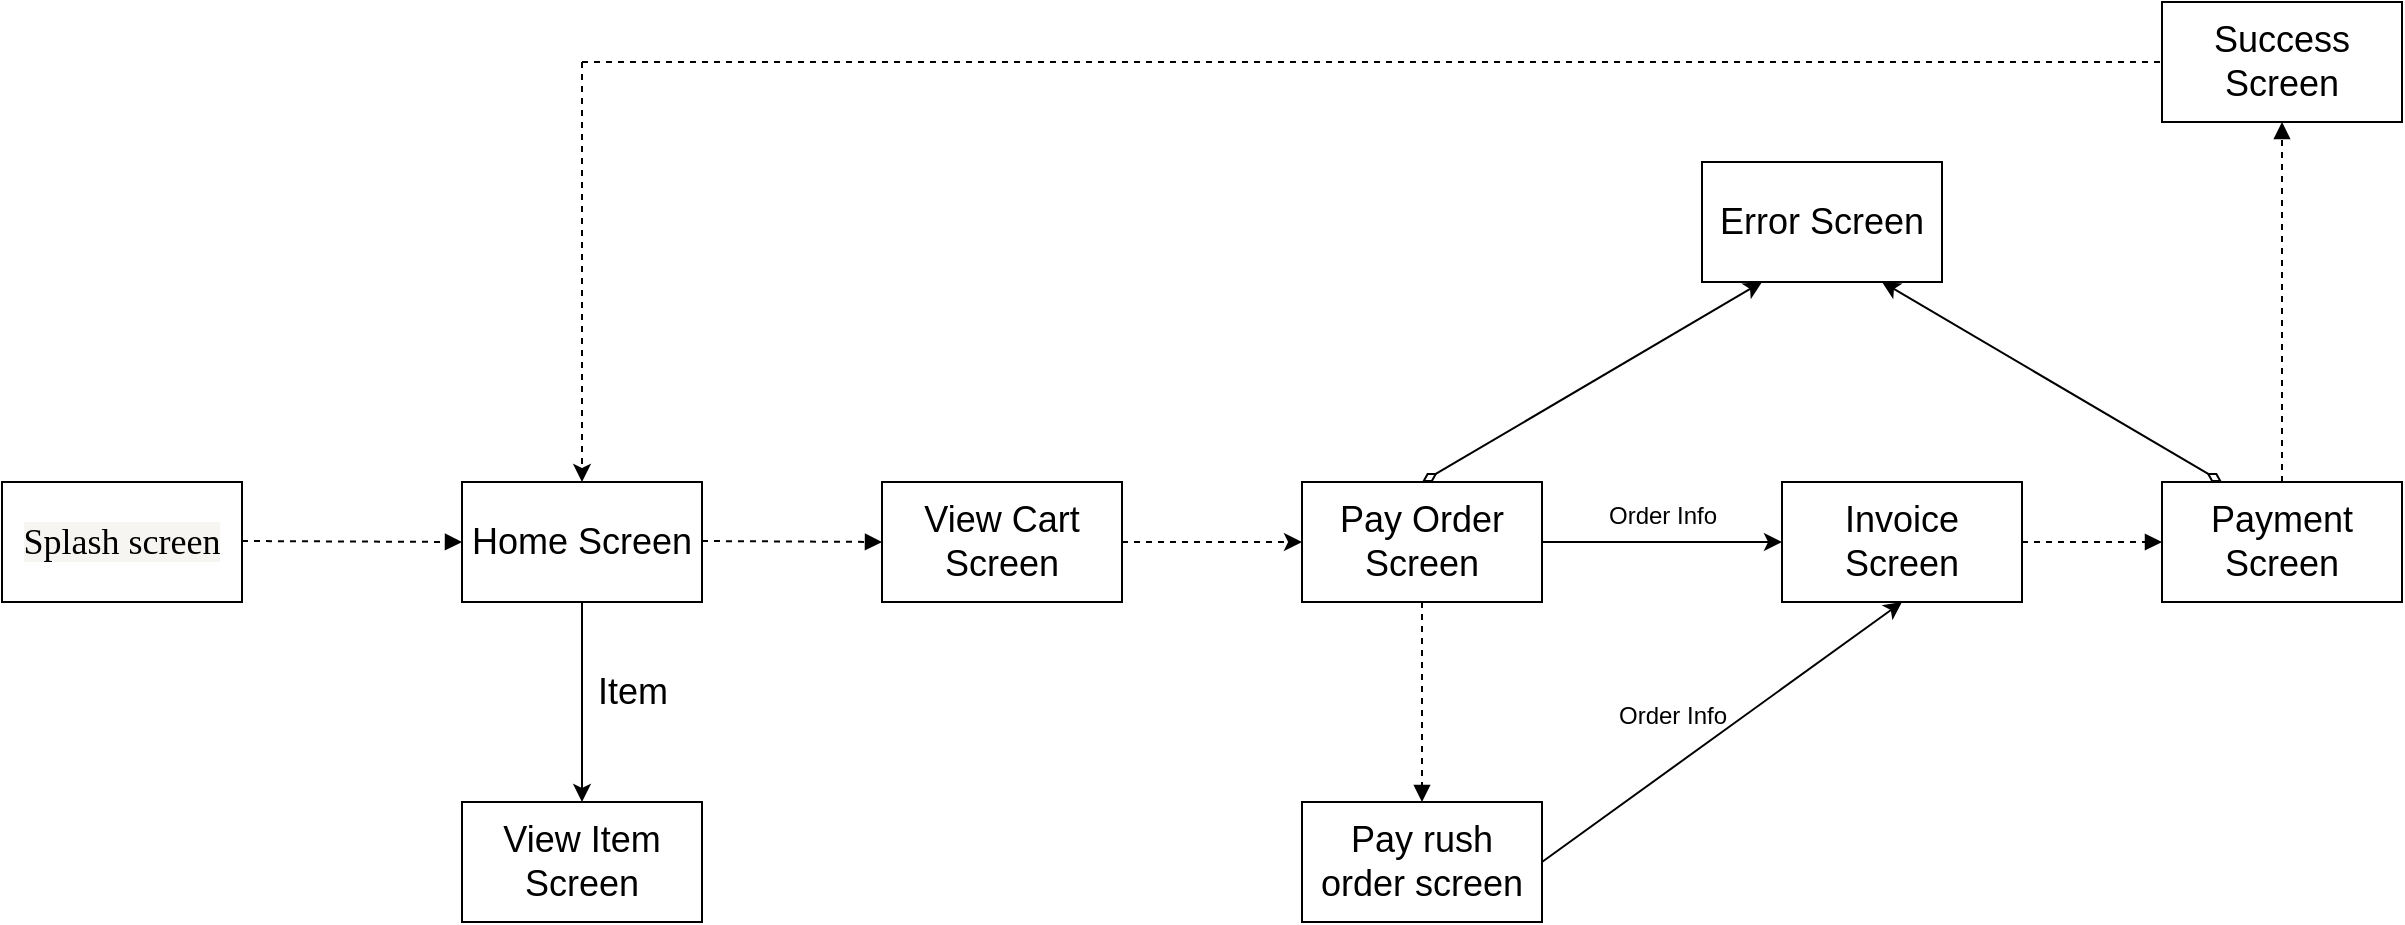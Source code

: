 <mxfile version="15.6.6" type="google" pages="2"><diagram id="YRl8Bmb6-SiiV_qK-p_2" name="Page-1"><mxGraphModel dx="1533" dy="1533" grid="1" gridSize="10" guides="1" tooltips="1" connect="1" arrows="1" fold="1" page="1" pageScale="1" pageWidth="850" pageHeight="1100" math="0" shadow="0"><root><mxCell id="0"/><mxCell id="1" parent="0"/><mxCell id="8_14y-Rwx8pgvGBOAPuN-1" value="&lt;font style=&quot;font-size: 18px&quot;&gt;Home Screen&lt;/font&gt;" style="rounded=0;whiteSpace=wrap;html=1;" parent="1" vertex="1"><mxGeometry x="130" y="160" width="120" height="60" as="geometry"/></mxCell><mxCell id="8_14y-Rwx8pgvGBOAPuN-3" value="View Cart Screen" style="rounded=0;whiteSpace=wrap;html=1;fontSize=18;" parent="1" vertex="1"><mxGeometry x="340" y="160" width="120" height="60" as="geometry"/></mxCell><mxCell id="8_14y-Rwx8pgvGBOAPuN-12" value="" style="html=1;verticalAlign=bottom;labelBackgroundColor=none;endArrow=block;endFill=1;dashed=1;rounded=0;fontSize=18;" parent="1" edge="1"><mxGeometry width="160" relative="1" as="geometry"><mxPoint x="250" y="189.5" as="sourcePoint"/><mxPoint x="340" y="190" as="targetPoint"/></mxGeometry></mxCell><mxCell id="8_14y-Rwx8pgvGBOAPuN-13" value="Pay Order Screen" style="rounded=0;whiteSpace=wrap;html=1;fontSize=18;fillColor=default;strokeColor=default;fontColor=default;" parent="1" vertex="1"><mxGeometry x="550" y="160" width="120" height="60" as="geometry"/></mxCell><mxCell id="8_14y-Rwx8pgvGBOAPuN-15" value="Invoice Screen&lt;br&gt;" style="rounded=0;whiteSpace=wrap;html=1;fontSize=18;fillColor=default;strokeColor=default;fontColor=default;" parent="1" vertex="1"><mxGeometry x="790" y="160" width="120" height="60" as="geometry"/></mxCell><mxCell id="8_14y-Rwx8pgvGBOAPuN-16" value="Payment Screen&lt;br&gt;" style="rounded=0;whiteSpace=wrap;html=1;fontSize=18;" parent="1" vertex="1"><mxGeometry x="980" y="160" width="120" height="60" as="geometry"/></mxCell><mxCell id="8_14y-Rwx8pgvGBOAPuN-19" value="" style="html=1;verticalAlign=bottom;labelBackgroundColor=none;endArrow=block;endFill=1;dashed=1;rounded=0;fontSize=18;exitX=1;exitY=0.5;exitDx=0;exitDy=0;" parent="1" source="8_14y-Rwx8pgvGBOAPuN-15" edge="1"><mxGeometry width="160" relative="1" as="geometry"><mxPoint x="890" y="189.5" as="sourcePoint"/><mxPoint x="980" y="190" as="targetPoint"/></mxGeometry></mxCell><mxCell id="8_14y-Rwx8pgvGBOAPuN-22" value="Success Screen&lt;br&gt;" style="rounded=0;whiteSpace=wrap;html=1;fontSize=18;fillColor=default;strokeColor=default;fontColor=default;" parent="1" vertex="1"><mxGeometry x="980" y="-80" width="120" height="60" as="geometry"/></mxCell><mxCell id="8_14y-Rwx8pgvGBOAPuN-23" value="" style="html=1;verticalAlign=bottom;labelBackgroundColor=none;endArrow=block;endFill=1;dashed=1;rounded=0;fontSize=18;exitX=0.5;exitY=0;exitDx=0;exitDy=0;entryX=0.5;entryY=1;entryDx=0;entryDy=0;" parent="1" source="8_14y-Rwx8pgvGBOAPuN-16" target="8_14y-Rwx8pgvGBOAPuN-22" edge="1"><mxGeometry width="160" relative="1" as="geometry"><mxPoint x="990" y="110" as="sourcePoint"/><mxPoint x="1090" y="110" as="targetPoint"/></mxGeometry></mxCell><mxCell id="8_14y-Rwx8pgvGBOAPuN-27" value="&lt;span style=&quot;font-family: &amp;#34;cambria&amp;#34; , serif ; text-align: left ; background-color: rgb(247 , 245 , 242)&quot;&gt;&lt;font style=&quot;font-size: 18px&quot;&gt;Splash screen&lt;/font&gt;&lt;/span&gt;" style="rounded=0;whiteSpace=wrap;html=1;fontSize=18;" parent="1" vertex="1"><mxGeometry x="-100" y="160" width="120" height="60" as="geometry"/></mxCell><mxCell id="8_14y-Rwx8pgvGBOAPuN-28" value="" style="html=1;verticalAlign=bottom;labelBackgroundColor=none;endArrow=block;endFill=1;dashed=1;rounded=0;fontSize=18;" parent="1" edge="1"><mxGeometry width="160" relative="1" as="geometry"><mxPoint x="20" y="189.5" as="sourcePoint"/><mxPoint x="130" y="190" as="targetPoint"/></mxGeometry></mxCell><mxCell id="8_14y-Rwx8pgvGBOAPuN-31" value="View Item Screen&lt;br&gt;" style="rounded=0;whiteSpace=wrap;html=1;fontSize=18;" parent="1" vertex="1"><mxGeometry x="130" y="320" width="120" height="60" as="geometry"/></mxCell><mxCell id="8_14y-Rwx8pgvGBOAPuN-32" value="" style="endArrow=classic;html=1;rounded=0;fontSize=18;exitX=0.5;exitY=1;exitDx=0;exitDy=0;entryX=0.5;entryY=0;entryDx=0;entryDy=0;" parent="1" source="8_14y-Rwx8pgvGBOAPuN-1" target="8_14y-Rwx8pgvGBOAPuN-31" edge="1"><mxGeometry width="50" height="50" relative="1" as="geometry"><mxPoint x="300" y="280" as="sourcePoint"/><mxPoint x="350" y="230" as="targetPoint"/></mxGeometry></mxCell><mxCell id="8_14y-Rwx8pgvGBOAPuN-33" value="Item&lt;br&gt;" style="text;html=1;align=center;verticalAlign=middle;resizable=0;points=[];autosize=1;strokeColor=none;fillColor=none;fontSize=18;" parent="1" vertex="1"><mxGeometry x="190" y="250" width="50" height="30" as="geometry"/></mxCell><mxCell id="RVkXcHbulM3ImP7AyOk--1" value="&lt;font style=&quot;font-size: 18px&quot;&gt;Pay rush order screen&lt;/font&gt;" style="rounded=0;whiteSpace=wrap;html=1;fillColor=default;strokeColor=default;fontColor=default;" vertex="1" parent="1"><mxGeometry x="550" y="320" width="120" height="60" as="geometry"/></mxCell><mxCell id="RVkXcHbulM3ImP7AyOk--5" value="" style="endArrow=classic;html=1;rounded=0;labelBackgroundColor=default;fontSize=18;fontColor=default;strokeColor=default;dashed=1;exitX=1;exitY=0.5;exitDx=0;exitDy=0;entryX=0;entryY=0.5;entryDx=0;entryDy=0;" edge="1" parent="1" source="8_14y-Rwx8pgvGBOAPuN-3" target="8_14y-Rwx8pgvGBOAPuN-13"><mxGeometry width="50" height="50" relative="1" as="geometry"><mxPoint x="490" y="240" as="sourcePoint"/><mxPoint x="540" y="190" as="targetPoint"/></mxGeometry></mxCell><mxCell id="RVkXcHbulM3ImP7AyOk--7" value="" style="html=1;verticalAlign=bottom;labelBackgroundColor=none;endArrow=block;endFill=1;dashed=1;rounded=0;fontSize=18;strokeColor=default;fontColor=default;entryX=0.5;entryY=0;entryDx=0;entryDy=0;exitX=0.5;exitY=1;exitDx=0;exitDy=0;" edge="1" parent="1" source="8_14y-Rwx8pgvGBOAPuN-13" target="RVkXcHbulM3ImP7AyOk--1"><mxGeometry width="160" relative="1" as="geometry"><mxPoint x="260" y="199.5" as="sourcePoint"/><mxPoint x="350" y="200" as="targetPoint"/></mxGeometry></mxCell><mxCell id="RVkXcHbulM3ImP7AyOk--8" value="" style="endArrow=classic;html=1;rounded=0;labelBackgroundColor=default;fontSize=18;fontColor=default;strokeColor=default;exitX=1;exitY=0.5;exitDx=0;exitDy=0;entryX=0;entryY=0.5;entryDx=0;entryDy=0;" edge="1" parent="1" source="8_14y-Rwx8pgvGBOAPuN-13" target="8_14y-Rwx8pgvGBOAPuN-15"><mxGeometry width="50" height="50" relative="1" as="geometry"><mxPoint x="710" y="240" as="sourcePoint"/><mxPoint x="760" y="190" as="targetPoint"/></mxGeometry></mxCell><mxCell id="RVkXcHbulM3ImP7AyOk--9" value="&lt;font style=&quot;font-size: 12px&quot;&gt;Order Info&lt;/font&gt;" style="text;html=1;align=center;verticalAlign=middle;resizable=0;points=[];autosize=1;strokeColor=none;fillColor=none;fontSize=18;fontColor=default;" vertex="1" parent="1"><mxGeometry x="695" y="160" width="70" height="30" as="geometry"/></mxCell><mxCell id="RVkXcHbulM3ImP7AyOk--11" value="" style="endArrow=classic;html=1;rounded=0;labelBackgroundColor=default;fontSize=18;fontColor=default;strokeColor=default;exitX=1;exitY=0.5;exitDx=0;exitDy=0;entryX=0.5;entryY=1;entryDx=0;entryDy=0;" edge="1" parent="1" source="RVkXcHbulM3ImP7AyOk--1" target="8_14y-Rwx8pgvGBOAPuN-15"><mxGeometry width="50" height="50" relative="1" as="geometry"><mxPoint x="680" y="200" as="sourcePoint"/><mxPoint x="800" y="200" as="targetPoint"/></mxGeometry></mxCell><mxCell id="RVkXcHbulM3ImP7AyOk--12" value="&lt;font style=&quot;font-size: 12px&quot;&gt;Order Info&lt;/font&gt;" style="text;html=1;align=center;verticalAlign=middle;resizable=0;points=[];autosize=1;strokeColor=none;fillColor=none;fontSize=18;fontColor=default;" vertex="1" parent="1"><mxGeometry x="700" y="260" width="70" height="30" as="geometry"/></mxCell><mxCell id="RVkXcHbulM3ImP7AyOk--17" value="" style="endArrow=none;html=1;rounded=0;labelBackgroundColor=default;fontSize=12;fontColor=default;strokeColor=default;entryX=0;entryY=0.5;entryDx=0;entryDy=0;dashed=1;" edge="1" parent="1" target="8_14y-Rwx8pgvGBOAPuN-22"><mxGeometry width="50" height="50" relative="1" as="geometry"><mxPoint x="190" y="-50" as="sourcePoint"/><mxPoint x="550" y="-40" as="targetPoint"/></mxGeometry></mxCell><mxCell id="RVkXcHbulM3ImP7AyOk--18" value="" style="endArrow=classic;html=1;rounded=0;labelBackgroundColor=default;fontSize=12;fontColor=default;strokeColor=default;entryX=0.5;entryY=0;entryDx=0;entryDy=0;dashed=1;" edge="1" parent="1" target="8_14y-Rwx8pgvGBOAPuN-1"><mxGeometry width="50" height="50" relative="1" as="geometry"><mxPoint x="190" y="-50" as="sourcePoint"/><mxPoint x="470" y="70" as="targetPoint"/></mxGeometry></mxCell><mxCell id="RVkXcHbulM3ImP7AyOk--20" value="&lt;font style=&quot;font-size: 18px&quot;&gt;Error Screen&lt;/font&gt;" style="rounded=0;whiteSpace=wrap;html=1;fontSize=12;fontColor=default;strokeColor=default;fillColor=default;" vertex="1" parent="1"><mxGeometry x="750" width="120" height="60" as="geometry"/></mxCell><mxCell id="RVkXcHbulM3ImP7AyOk--21" value="" style="endArrow=classic;html=1;rounded=0;labelBackgroundColor=default;fontSize=18;fontColor=default;strokeColor=default;exitX=0.5;exitY=0;exitDx=0;exitDy=0;entryX=0.25;entryY=1;entryDx=0;entryDy=0;startArrow=diamondThin;startFill=0;" edge="1" parent="1" source="8_14y-Rwx8pgvGBOAPuN-13" target="RVkXcHbulM3ImP7AyOk--20"><mxGeometry width="50" height="50" relative="1" as="geometry"><mxPoint x="730" y="150" as="sourcePoint"/><mxPoint x="780" y="100" as="targetPoint"/></mxGeometry></mxCell><mxCell id="RVkXcHbulM3ImP7AyOk--22" value="" style="endArrow=classic;html=1;rounded=0;labelBackgroundColor=default;fontSize=18;fontColor=default;strokeColor=default;entryX=0.75;entryY=1;entryDx=0;entryDy=0;startArrow=diamondThin;startFill=0;exitX=0.25;exitY=0;exitDx=0;exitDy=0;" edge="1" parent="1" source="8_14y-Rwx8pgvGBOAPuN-16" target="RVkXcHbulM3ImP7AyOk--20"><mxGeometry width="50" height="50" relative="1" as="geometry"><mxPoint x="650" y="150" as="sourcePoint"/><mxPoint x="790" y="70" as="targetPoint"/></mxGeometry></mxCell></root></mxGraphModel></diagram><diagram id="J5ggolktg7uJZdSn78d_" name="Page-2"><mxGraphModel dx="1773" dy="378" grid="1" gridSize="10" guides="1" tooltips="1" connect="1" arrows="1" fold="1" page="1" pageScale="1" pageWidth="850" pageHeight="1100" math="0" shadow="0"><root><mxCell id="2yY_79QcvdOm20kSz3Cy-0"/><mxCell id="2yY_79QcvdOm20kSz3Cy-1" parent="2yY_79QcvdOm20kSz3Cy-0"/><mxCell id="2yY_79QcvdOm20kSz3Cy-5" value="&lt;p style=&quot;margin: 0px ; margin-top: 4px ; text-align: center&quot;&gt;&lt;i&gt;&amp;lt;&amp;lt;Interface&amp;gt;&amp;gt;&lt;/i&gt;&lt;br&gt;&lt;b&gt;InterfaceInterbank&lt;/b&gt;&lt;/p&gt;&lt;hr size=&quot;1&quot;&gt;&lt;p style=&quot;margin: 0px ; margin-left: 4px&quot;&gt;+ payOrder(orderInfo): payment transaction&lt;br&gt;&lt;br&gt;&lt;/p&gt;" style="verticalAlign=top;align=left;overflow=fill;fontSize=12;fontFamily=Helvetica;html=1;" vertex="1" parent="2yY_79QcvdOm20kSz3Cy-1"><mxGeometry x="-70" y="100" width="280" height="80" as="geometry"/></mxCell><mxCell id="2yY_79QcvdOm20kSz3Cy-6" value="InterbankSubsystem&lt;br&gt;" style="html=1;fontSize=18;" vertex="1" parent="2yY_79QcvdOm20kSz3Cy-1"><mxGeometry x="330" y="120" width="180" height="50" as="geometry"/></mxCell><mxCell id="2yY_79QcvdOm20kSz3Cy-7" value="" style="endArrow=block;dashed=1;endFill=0;endSize=12;html=1;rounded=0;fontSize=18;exitX=0;exitY=0.75;exitDx=0;exitDy=0;" edge="1" parent="2yY_79QcvdOm20kSz3Cy-1" source="2yY_79QcvdOm20kSz3Cy-6"><mxGeometry width="160" relative="1" as="geometry"><mxPoint x="100" y="200" as="sourcePoint"/><mxPoint x="210" y="158" as="targetPoint"/></mxGeometry></mxCell></root></mxGraphModel></diagram></mxfile>
